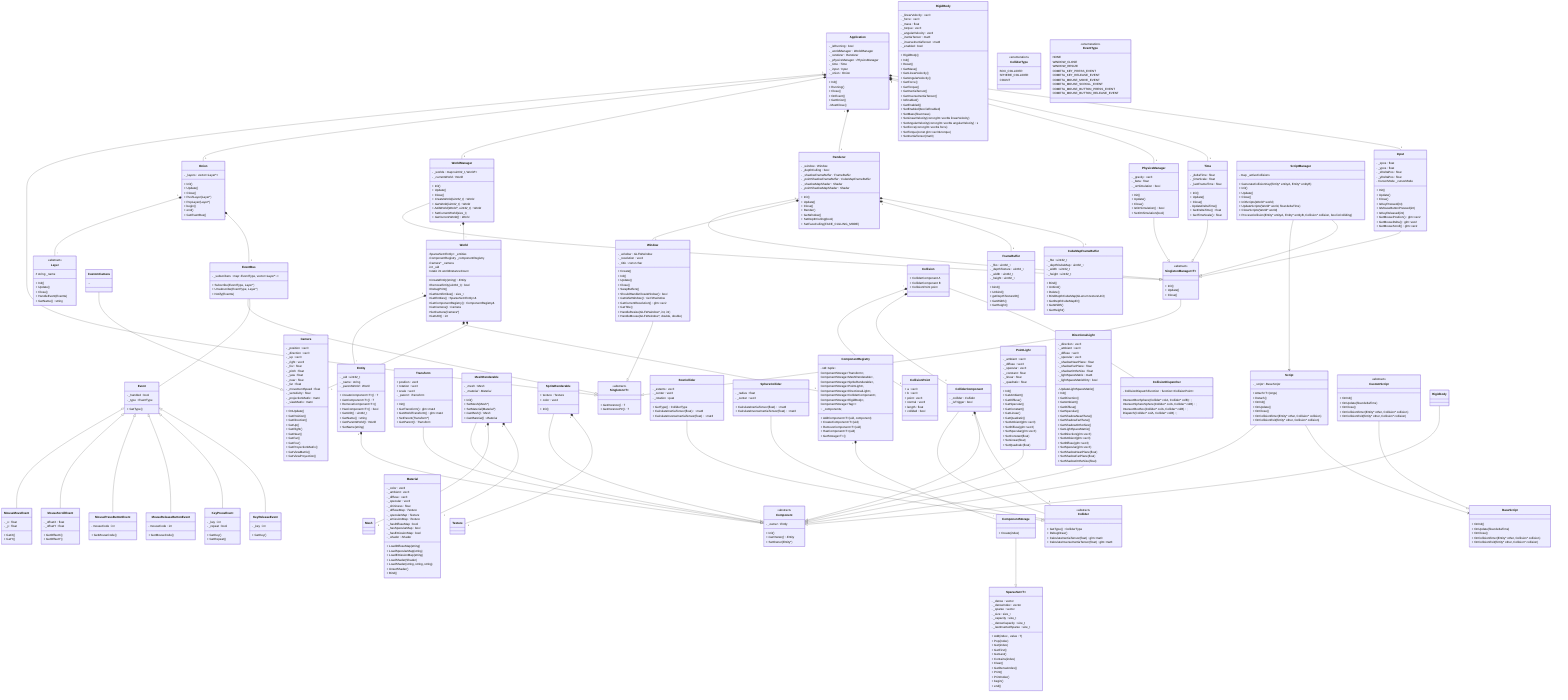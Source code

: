 classDiagram
    direction TB
    class Singleton~T~{
        <<abstract>>
        + GetInstance() T*
        + GetInstancePtr() T*
    }
    class SingletonManager~T~{
        <<abstract>>
        + Init()
        + Update()
        + Close()
    }
    class Application{
        - _isRunning : bool
        - _worldManager : WorldManager*
        - _renderer : Renderer*
        - _physicsManager : PhysicsManager*
        - _time : Time*
        - _input : Input*
        - _onion : Onion
        + Init()
        + Running()
        + Close()
        + OnEvent()
        + GetOnion()
        - MustClose()
    }
    class Time{
        - _deltaTime : float
        - _timeScale : float
        - _lastFrameTime : float
        + Init()
        + Update()
        + Close()
        - UpdateDeltaTime()
        + GetDeltaTime() float
        + GetTimeScale() float
    }

    %% Rendering System Classes
    class Renderer{
        - _window : Window*
        - _depthCulling : bool
        - _shadowFrameBuffer : FrameBuffer*
        - _pointShadowFrameBuffer : CubeMapFrameBuffer*
        - _shadowMapShader : Shader*
        - _pointShadowMapShader : Shader*
        + Init()
        + Update()
        + Close()
        + Render()
        + GetWindow()
        + SetDepthCulling(bool)
        + SetFaceCulling(FACE_CULLING_MODE)
    }
    class Window{
        - _window : GLFWwindow*
        - _resolution : vec2
        - _title : const char*
        + Create()
        + Init()
        + Update()
        + Close()
        + SwapBuffers()
        + ShouldHandleCloseWindow() bool
        + GetGlfwWindow() GLFWwindow*
        + GetCurrentResolution() glm::vec2
        + GetTitle()
        + HandleResize(GLFWwindow*, int, int)
        + HandleMouse(GLFWwindow*, double, double)
    }
    class Camera{
        - _position : vec3
        - _direction : vec3
        - _up : vec3
        - _right : vec3
        - _fov : float
        - _pitch : float
        - _yaw : float
        - _near : float
        - _far : float
        - _movementSpeed : float
        - _sensitivity : float
        - _projectionMatrix : mat4
        - _viewMatrix : mat4
        + OnUpdate()
        + GetPosition()
        + GetDirection()
        + GetUp()
        + GetRight()
        + GetNear()
        + GetFar()
        + GetFov()
        + GetProyectionMatrix()
        + GetViewMatrix()
        + GetViewProyection()
    }

    class CustomCamera{
        ...
    }

    CustomCamera --|> Camera


%%    class Mesh{
%%        -VertexArray* _vao
%%        -vector~float~ _vertices
%%        -uint32_t _numVertices
%%        -vector~uint32_t~ _indices
%%        -uint32_t _numIndicess
%%        +AddVertices(float*, uint32_t)
%%        +AddIndices(uint32_t*, uint32_t)
%%        +Build()
%%        +Draw()
%%        +Bind()
%%        +Unbind()
%%        +CreateBox() Mesh*
%%        +CreateSphere() Mesh*
%%        +CreatePlane() Mesh*
%%        +Debug()
%%        +GetVertexArray() VertexArray&
%%        +GetNumVertices() uint32_t
%%        +GetNumIndices() uint32_t
%%        +SetLayoutBuffer(LayoutBuffer)
%%    }
    class Material{
        - _color : vec3
        - _ambient : vec3
        - _diffuse : vec3
        - _specular : vec3
        - _shininess : float
        - _diffuseMap : Texture*
        - _specularMap : Texture*
        - _emissionMap : Texture*
        - _hasDiffuseMap : bool
        - _hasSpecularMap : bool
        - _hasEmissionMap : bool
        - _shader : Shader*
        + LoadDiffuseMap(string)
        + LoadSpecularMap(string)
        + LoadEmissionMap(string)
        + LoadShader(Shader)
        + LoadShader(string, string, string)
        + UnsetShader()
        + Bind()
    }

%%    class Shader{
%%        -uint32_t _shaderUID
%%        -map~GLenum, string~ _shaderSources
%%        -map~GLenum, string~ _filePaths
%%        -string _debugName
%%        -bool _isCompiled
%%        -static map~string, Shader*~ _shadersCache
%%        +LoadShader(string, string, string) Shader*
%%        +LoadShader(string, string, string, string) Shader*
%%        +Debug()
%%        +SetBool(string, bool)
%%        +SetFloat(string, float)
%%        +SetFloat2(string, glm::vec2)
%%        +SetFloat3(string, glm::vec3)
%%        +SetFloat4(string, glm::vec4)
%%        +SetInt(string, int)
%%        +SetIntArray(string, int*, uint32_t)
%%        +SetMat4(string, glm::mat4)
%%        +Bind()
%%        +Unbind()
%%    }

%%    class Texture{
%%        -uint32_t _uid
%%        -uint32_t _width
%%        -uint32_t _height
%%        -uint8_t _channels
%%        -string _path
%%        +Bind(GLenum)
%%        +Delete()
%%        +GetUID() uint32_t
%%        +GetWidth() uint32_t
%%        +GetHeight() uint32_t
%%        +GetSize() glm::vec2
%%        +GetPath() string
%%        +IsLoaded() bool
%%    }

%%    class Buffer{
%%        <<abstract>>
%%        #uint32_t _uid
%%        +Bind()
%%        +Unbind()
%%        +GetUid() uint32_t
%%    }
%%    class VertexBuffer{
%%        +Bind()
%%        +Unbind()
%%    }
%%    class IndexBuffer{
%%        -uint32_t _count
%%        +Bind()
%%        +Unbind()
%%        +GetCount() uint32_t
%%    }
%%    class VertexArray{
%%        -vector~VertexBuffer*~ _vertexBuffers
%%        -IndexBuffer* _indexBuffer
%%        -LayoutBuffer _layoutBuffer
%%        +Bind()
%%        +Unbind()
%%        +AddVertexBuffer(VertexBuffer&)
%%        +AddIndexBuffer(IndexBuffer&)
%%        +CreateVertexBuffer(float*, uint32_t)
%%        +CreateIndexBuffer(uint32_t*, uint32_t)
%%        +GetVertexBuffers() vector~VertexBuffer*~&
%%        +GetIndexBuffer() IndexBuffer*&
%%        +GetLayoutBuffer() LayoutBuffer&
%%        +SetLayoutBuffer(LayoutBuffer)
%%    }
%%    class LayoutBuffer{
%%        -vector~Layout~ _layouts
%%        -uint32_t _size
%%        +Build()
%%        +Enable()
%%        +Add(Layout)
%%        +Bind()
%%        +Unbind()
%%        +Debug()
%%        +ToString() string
%%    }
%%    class Layout{
%%        +string _name
%%        +uint32_t _position
%%        +DataType _type
%%        +uint32_t _size
%%        +uint32_t _offset
%%    }
    class FrameBuffer{
        - _fbo : uint32_t
        - _depthTexture : uint32_t
        - _width : uint32_t
        - _height : uint32_t

        + bind()
        + Unbind()
        + getDepthTextureID()
        + GetWidth()
        + GetHeight()
    }
    class CubeMapFrameBuffer{
        - _fbo : uint32_t
        - _depthCubeMap : uint32_t
        - _width : uint32_t
        - _height : uint32_t

        + Bind()
        + Unbind()
        + Delete()
        + BindDepthCubeMap(GLenum textureUnit)
        + GetDepthCubeMapID()
        + GetWidth()
        + GetHeight()
    }

    %% World and Entity System Classes
    class World{
        -SparseSet~Entity~ _entities
        -ComponentRegistry _componentRegistry
        -Camera* _camera
        -int _uid
        +static int worldInstanceCount
        +CreateEntity(string) Entity*
        +RemoveEntity(uint32_t) bool
        +DebugPrint()
        +GetNumEntities() size_t
        +GetEntities() SparseSet~Entity~&
        +GetComponentRegistry() ComponentRegistry&
        +GetCamera() Camera*
        +SetCamera(Camera*)
        +GetUID() int
    }
    class WorldManager{
        - _worlds : map~uint32_t, World*~
        - _currentWorld : World*
        + Init()
        + Update()
        + Close()
        + CreateWorld(uint32_t) World*
        + GetWorld(uint32_t) World*
        + AddWorld(World*, uint32_t) World*
        + SetCurrentWorld(size_t)
        + GetCurrentWorld() World*
    }
    class Entity{
        - _uid : uint32_t
        - _name : string
        - _parentWorld : World*
        + CreateComponent~T~() T*
        + GetComponent~T~() T*
        + RemoveComponent~T~()
        + HasComponent~T~() bool
        + GetUID() uint32_t
        + GetName() string
        + GetParentWorld() World*
        + SetName(string)
    }
    class Component{
        <<abstract>>
        - _owner : Entity*
        + Init()
        + GetOwner() Entity*
        + SetOwner(Entity*)
    }
    class Transform{
        + position : vec3
        + rotation : vec3
        + scale : vec3
        - _parent : Transform*
        + Init()
        + GetTransform() glm::mat4
        + GetWorldTransform() glm::mat4
        + SetParent(Transform*)
        + GetParent() Transform*
    }
    class MeshRenderable{
        - _mesh : Mesh*
        - _material : Material*
        + Init()
        + SetMesh(Mesh*)
        + SetMaterial(Material*)
        + GetMesh() Mesh*
        + GetMaterial() Material*
    }
    class SpriteRenderable{
        + texture : Texture
        + color : vec4
        + Init()
    }
    class ComponentRegistry{
        - std::tuple~
        ComponentStorage~Transform~,
        ComponentStorage~MeshRenderable~,
        ComponentStorage~SpriteRenderable~,
        ComponentStorage~PointLight~,
        ComponentStorage~DirectionalLight~,
        ComponentStorage~ColliderComponent~,
        ComponentStorage~RigidBody~,
        ComponentStorage~Tag~>
        ~ _components;

        + AddComponent~T~(uid, component)
        + CreateComponent~T~(uid)
        + RemoveComponent~T~(uid)
        + HasComponent~T~(uid)
        + GetStorage~T~()
    }

    class ComponentStorage{
        + Create(index)
    }

    class SparseSet~T~{
        - _dense : vector<T>
        - _denseIndex : vector<int>
        - _sparse : vector<int>
        - _size : size_t
        - _capacity : size_t
        - _denseCapacity : size_t
        - _lastInsertedSparse : size_t

        + Add(index , value : T)
        + Pop(index)
        + Get(index)
        + GetFirst()
        + GetLast()
        + Contains(index)
        + Clear()
        + GetDenseIndex()
        + Print()
        + PrintIndex()
        + begin()
        + end()
    }

    %% Physics System Classes
    class PhysicsManager{
        - _gravity : vec3
        - _beta : float
        - _onSimulation : bool
        + Init()
        + Update()
        + Close()
        + IsOnSimulation() bool
        + SetOnSimulation(bool)
    }

    class RigidBody{
        - _linearVelocity : vec3
        - _force : vec3
        - _mass : float
        - _torque : vec3
        - _angularVelocity : vec3
        - _inertiaTensor : mat3
        - _inverseInertiaTensor : mat3
        - _enabled : bool

        + RigidBody()
        + Init()
        + Reset()
        + GetMass()
        + GetLinearVelocity()
        + GetAngularVelocity()
        + GetForce()
        + GetTorque()
        + GetInertiaTensor()
        + GetInverseInertiaTensor()
        + IsEnabled()
        + GetEnabled()
        + SetEnabled(bool isEnabled)
        + SetMass(float mass)
        + SetLinearVelocity(const glm::vec3& linearVelocity)
        + SetAngularVelocity(const glm::vec3& angularVelocity)s
        + SetForce(const glm::vec3& force)
        + SetTorque(const glm::vec3& torque)
        + SetInertiaTensor(mat3)
    }

    class ColliderType{
        <<enumeration>>
        BOX_COLLIDER
        SPHERE_COLLIDER
        COUNT
    }

    class Collider{
        <<abstract>>
        + GetType() ColliderType
        + DebugDraw()
        + CalculateInertiaTensor(float) glm::mat3
        + CalculateInverseInertiaTensor(float) glm::mat3
    }

    class BoxCollider{
        - _extents : vec3
        - _center : vec3
        - _rotation : quat
        + GetType() ColliderType
        + CalculateInertiaTensor(float) : mat3
        + CalculateInverseInertiaTensor(float) : mat3
    }

    class SphereCollider{
        - _radius : float
        - _center : vec3
        + CalculateInertiaTensor(float) : mat3
        + CalculateInverseInertiaTensor(float) : mat3
    }

    class ColliderComponent{
        - _collider : Collider*
        - _isTrigger : bool
    }

    class Collision{
        + ColliderComponent A
        + ColliderComponent B
        + CollisionPoint point
    }

    class CollisionPoint{
        + a : vec3
        + b : vec3
        + point : vec3
        + normal : vec3
        + length : float
        + collided : bool
    }

    class CollisionDispatcher{
        - CollisionDispatchFunction : function~CollisionPoint~
        IntersectBoxSphere(Collider* colA, Collider* colB);
        IntersectSphereSphere(Collider* colA, Collider* colB);
        IntersectBoxBox(Collider* colA, Collider* colB);
        Dispatch(Collider* colA, Collider* colB);
    }

    Collision "*" *-- "1" CollisionPoint
    Collision "*" *-- "2" ColliderComponent
    ColliderComponent -- Collider
    Collision -- CollisionDispatcher

    %% Light Components
    class PointLight{
        - _ambient : vec3
        - _diffuse : vec3
        - _specular : vec3
        - _constant : float
        - _linear : float
        - _quadratic : float
        + Init()
        + GetAmbient()
        + GetDiffuse()
        + GetSpecular()
        + GetConstant()
        + GetLinear()
        + GetQuadratic()
        + SetAmbient(glm::vec3)
        + SetDiffuse(glm::vec3)
        + SetSpecular(glm::vec3)
        + SetConstant(float)
        + SetLinear(float)
        + SetQuadratic(float)
    }
    class DirectionalLight{
        - _direction : vec3
        - _ambient : vec3
        - _diffuse : vec3
        - _specular : vec3
        - _shadowNearPlane : float
        - _shadowFarPlane : float
        - _shadowOrthoSize : float
        - _lightSpaceMatrix : mat4
        - _lightSpaceMatrixDirty : bool
        - UpdateLightSpaceMatrix()
        + Init()
        + GetDirection()
        + GetAmbient()
        + GetDiffuse()
        + GetSpecular()
        + GetShadowNearPlane()
        + GetShadowFarPlane()
        + GetShadowOrthoSize()
        + GetLightSpaceMatrix()
        + SetDirection(glm::vec3)
        + SetAmbient(glm::vec3)
        + SetDiffuse(glm::vec3)
        + SetSpecular(glm::vec3)
        + SetShadowNearPlane(float)
        + SetShadowFarPlane(float)
        + SetShadowOrthoSize(float)
    }

    %% Input System
    class Input{
        - _xpos : float
        - _ypos : float
        - _xDeltaPos : float
        - _yDeltaPos : float
        - CursorMode _cursorMode
        + Init()
        + Update()
        + Close()
        + IsKeyPressed(int)
        + IsMouseButtonPressed(int)
        + IsKeyReleased(int)
        + GetMousePosition() glm::vec2
        + GetMouseDelta() glm::vec2
        + GetMouseScroll() glm::vec2
    }

    class Layer{
        <<abstract>>
        # string _name
        + Init()
        + Update()
        + Close()
        + HandleEvent(Event&)
        + GetName() string
    }
    class Onion{
        - _layers : vector~Layer*~
        %% - _eventBus : EventBus*
        + Init()
        + Update()
        + Close()
        + PushLayer(Layer*)
        + PopLayer(Layer*)
        + begin()
        + end()
        + GetEventBus()
    }
    class EventBus{
        - _subscribers : map~EventType, vector~Layer*~~
        + Subscribe(EventType, Layer*)
        + Unsubscribe(EventType, Layer*)
        + Notify(Event&)
    }

    class EventType{
        <<enumeration>>
        NONE
        WINDOW_CLOSE
        WINDOW_RESIZE
        COMETA_KEY_PRESS_EVENT
        COMETA_KEY_RELEASE_EVENT
        COMETA_MOUSE_MOVE_EVENT
        COMETA_MOUSE_SCROLL_EVENT
        COMETA_MOUSE_BUTTON_PRESS_EVENT
        COMETA_MOUSE_BUTTON_RELEASE_EVENT
    }

    class Event{
        - _handled : bool
        - _type : EventType
        + GetType()
    }

    class MouseMoveEvent{
        - _x : float
        - _y : float
        + GetX()
        + GetY()
    }

    class MouseScrollEvent{
        - _offsetX : float
        - _offsetY : float
        + GetOffsetX()
        + GetOffsetY()
    }

    class MousePressButtonEvent{
        - mouseCode : int
        + GetMouseCode()
    }

    class MouseReleaseButtonEvent{
        - mouseCode : int
        + GetMouseCode()
    }

    class KeyPressEvent{
        - _key : int
        - _repeat : bool
        + GetKey()
        + GetRepeat()
    }

    class KeyReleaseEvent{
        - _key : int
        + GetKey()
    }

    %% Scripting
    class ScriptManager{
        - map<uint64_t, bool> _activeCollisions
        + GenerateCollisionKey(Entity* entityA, Entity* entityB)
        + Init()
        + Update()
        + Close()
        + InitScripts(World* world)
        + UpdateScripts(World* world, float deltaTime)
        + CloseScripts(World* world)
        + ProcessCollision(Entity* entityA, Entity* entityB, Collision* collision, bool isColliding)
    }

    class Script{
        - _script : BaseScript*
        + Attach~T~(Args)
        + Detach()
        + OnInit()
        + OnUpdate()
        + OnClose()
        + OnCollisionEnter(Entity* other, Collision* collision)
        + OnCollisionExit(Entity* other, Collision* collision)
    }

    class BaseScript{
        + OnInit()
        + OnUpdate(float deltaTime)
        + OnClose()
        + OnCollisionEnter(Entity* other, Collision* collision)
        + OnCollisionExit(Entity* other, Collision* collision)
    }

    class CustomScript{
        <<abstract>>
        + OnInit()
        + OnUpdate(float deltaTime)
        + OnClose()
        + OnCollisionEnter(Entity* other, Collision* collision)
        + OnCollisionExit(Entity* other, Collision* collision)
    }

    Script --|> Component
    Script --> BaseScript
    CustomScript --|> BaseScript
    ScriptManager --> Script
    ScriptManager --|> SingletonManager

    %% Events
    Event <|-- MouseMoveEvent
    Event <|-- MouseScrollEvent
    Event <|-- MousePressButtonEvent
    Event <|-- MouseReleaseButtonEvent
    Event <|-- KeyPressEvent
    Event <|-- KeyReleaseEvent


    SingletonManager --|> Singleton
    Application --|> Singleton
    Renderer --|> SingletonManager
    Window --|> Singleton
    Time --|> SingletonManager
    WorldManager --|> SingletonManager
    PhysicsManager --|> SingletonManager
    Input --|> SingletonManager
    EventBus --|> Singleton

%%    VertexBuffer --|> Buffer
%%    IndexBuffer --|> Buffer
%%    VertexArray --|> Buffer
%%    CubeMapFrameBuffer --|> FrameBuffer

    BoxCollider --|> Collider
    SphereCollider --|> Collider

    Transform --|> Component
    MeshRenderable --|> Component
    SpriteRenderable --|> Component
    PointLight --|> Component
    DirectionalLight --|> Component
    ColliderComponent --|> Component
    Rigidbody --|> Component

    %% Composition Relationships
    Application "1" *-- "1" Onion
    Application "1" *-- "1" WorldManager
    Application "1" *-- "1" Renderer
    Application "1" *-- "1" PhysicsManager
    Application "1" *-- "1" Time
    Application "1" *-- "1" Input

    Renderer "1" *-- "1" Window
    Renderer "1" *-- "1" FrameBuffer
    Renderer "1" *-- "1" CubeMapFrameBuffer
%%    Renderer "1" *-- "*" Shader

    World "1" *-- "*" Entity
    World "1" *-- "1" ComponentRegistry
    World "1" *-- "1" Camera
    WorldManager "1" *-- "*" World

    Entity "1" *-- "*" Component

    ComponentRegistry "1" *-- "*" ComponentStorage
    ComponentStorage --|> SparseSet

%%    Mesh "1" *-- "1" VertexArray
%%    Material "1" *-- "*" Texture
%%    Material "1" *-- "1" Shader

%%    VertexArray "1" *-- "*" VertexBuffer
%%    VertexArray "1" *-- "1" IndexBuffer
%%    VertexArray "1" *-- "1" LayoutBuffer
%%    LayoutBuffer "1" *-- "*" Layout

    MeshRenderable "1" *-- "1" Mesh
    MeshRenderable "1" *-- "1" Material
    SpriteRenderable "1" *-- "1" Texture

    ColliderComponent "1" *-- "1" Collider

    Onion "1" *-- "*" Layer
    Onion "1" *-- "1" EventBus
    EventBus -- Event